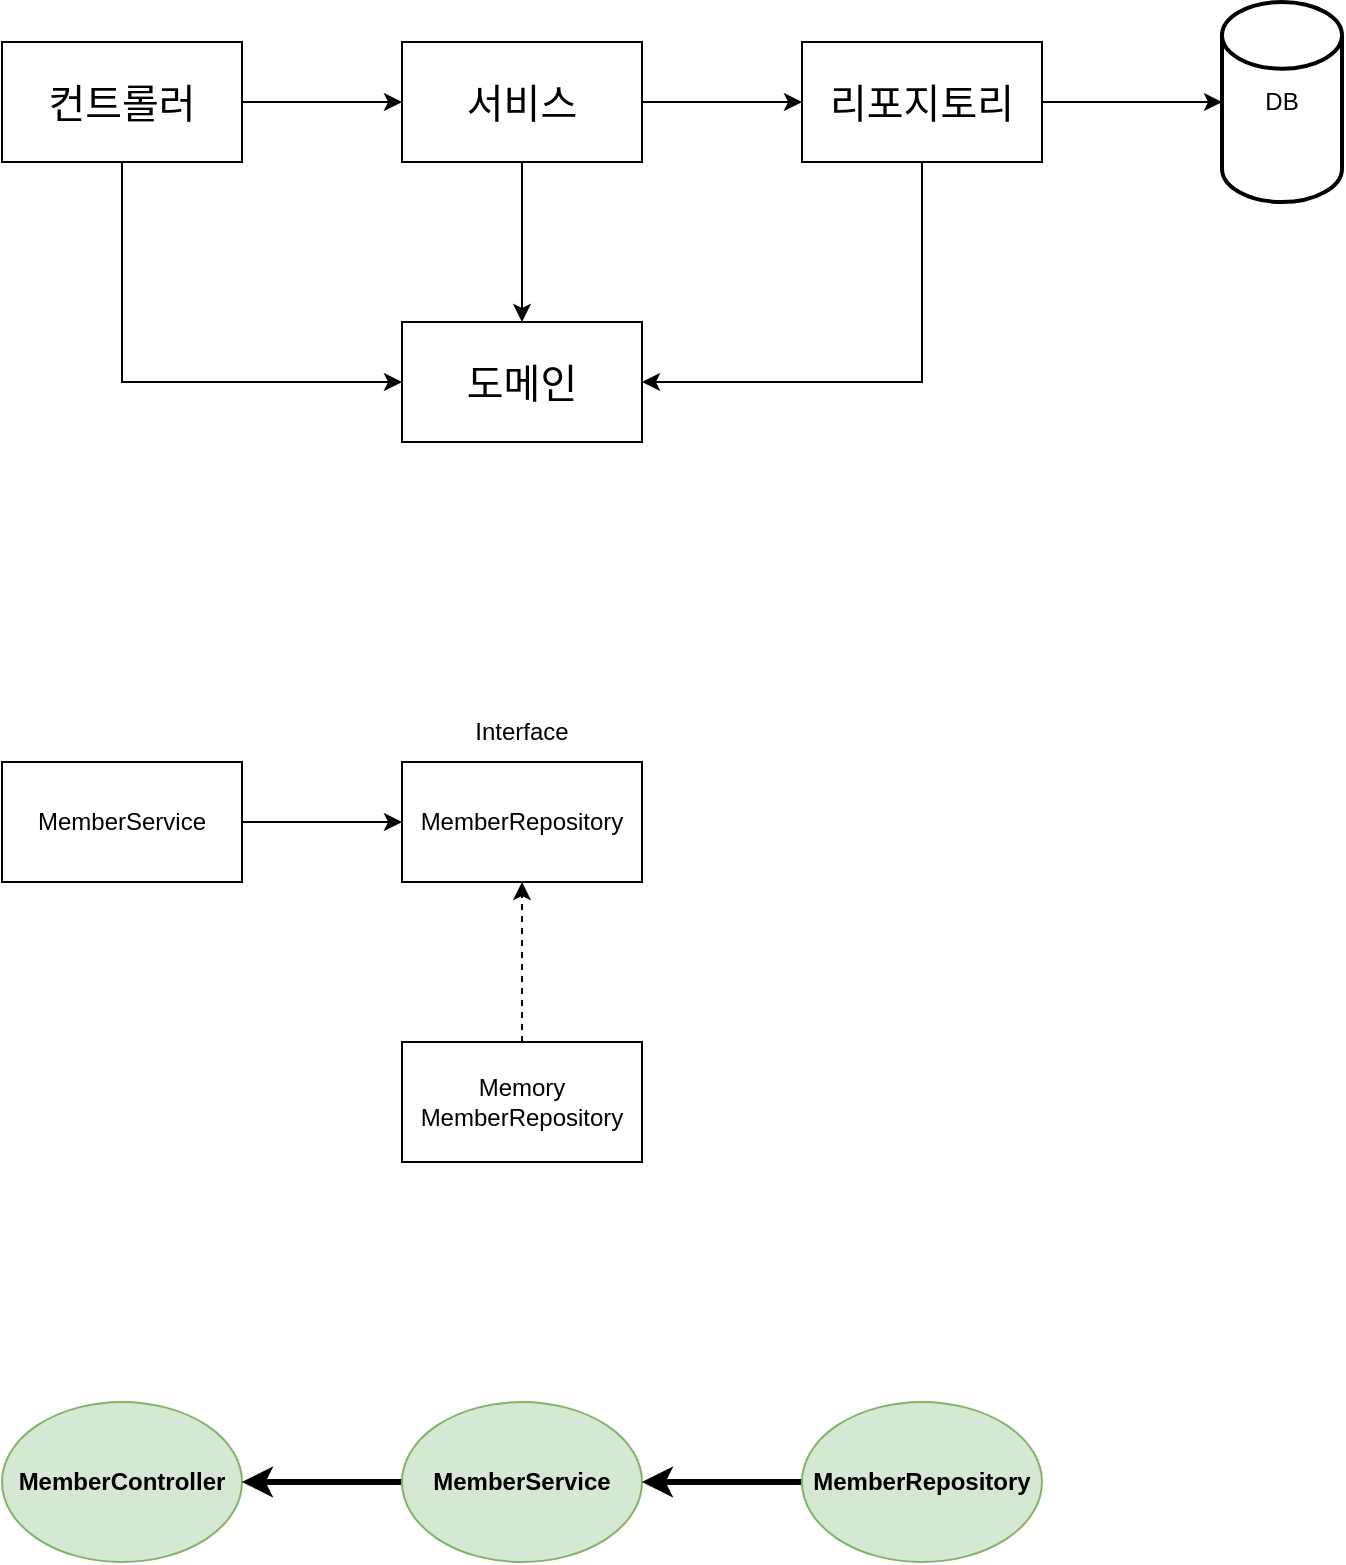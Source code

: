 <mxfile version="26.0.4">
  <diagram name="페이지-1" id="MFb8aZQvWeoVzMCZgMdP">
    <mxGraphModel dx="1434" dy="854" grid="1" gridSize="10" guides="1" tooltips="1" connect="1" arrows="1" fold="1" page="1" pageScale="1" pageWidth="827" pageHeight="1169" math="0" shadow="0">
      <root>
        <mxCell id="0" />
        <mxCell id="1" parent="0" />
        <mxCell id="mmqsa7wmzlAlrVzIwqrk-3" value="" style="edgeStyle=orthogonalEdgeStyle;rounded=0;orthogonalLoop=1;jettySize=auto;html=1;" parent="1" source="mmqsa7wmzlAlrVzIwqrk-1" target="mmqsa7wmzlAlrVzIwqrk-2" edge="1">
          <mxGeometry relative="1" as="geometry" />
        </mxCell>
        <mxCell id="mmqsa7wmzlAlrVzIwqrk-8" style="edgeStyle=orthogonalEdgeStyle;rounded=0;orthogonalLoop=1;jettySize=auto;html=1;exitX=0.5;exitY=1;exitDx=0;exitDy=0;entryX=0;entryY=0.5;entryDx=0;entryDy=0;" parent="1" source="mmqsa7wmzlAlrVzIwqrk-1" target="mmqsa7wmzlAlrVzIwqrk-6" edge="1">
          <mxGeometry relative="1" as="geometry" />
        </mxCell>
        <mxCell id="mmqsa7wmzlAlrVzIwqrk-1" value="&lt;font style=&quot;font-size: 20px;&quot;&gt;컨트롤러&lt;/font&gt;" style="rounded=0;whiteSpace=wrap;html=1;" parent="1" vertex="1">
          <mxGeometry x="80" y="240" width="120" height="60" as="geometry" />
        </mxCell>
        <mxCell id="mmqsa7wmzlAlrVzIwqrk-5" value="" style="edgeStyle=orthogonalEdgeStyle;rounded=0;orthogonalLoop=1;jettySize=auto;html=1;" parent="1" source="mmqsa7wmzlAlrVzIwqrk-2" target="mmqsa7wmzlAlrVzIwqrk-4" edge="1">
          <mxGeometry relative="1" as="geometry" />
        </mxCell>
        <mxCell id="mmqsa7wmzlAlrVzIwqrk-7" value="" style="edgeStyle=orthogonalEdgeStyle;rounded=0;orthogonalLoop=1;jettySize=auto;html=1;" parent="1" source="mmqsa7wmzlAlrVzIwqrk-2" target="mmqsa7wmzlAlrVzIwqrk-6" edge="1">
          <mxGeometry relative="1" as="geometry" />
        </mxCell>
        <mxCell id="mmqsa7wmzlAlrVzIwqrk-2" value="&lt;font style=&quot;font-size: 20px;&quot;&gt;서비스&lt;/font&gt;" style="rounded=0;whiteSpace=wrap;html=1;" parent="1" vertex="1">
          <mxGeometry x="280" y="240" width="120" height="60" as="geometry" />
        </mxCell>
        <mxCell id="mmqsa7wmzlAlrVzIwqrk-10" style="edgeStyle=orthogonalEdgeStyle;rounded=0;orthogonalLoop=1;jettySize=auto;html=1;exitX=0.5;exitY=1;exitDx=0;exitDy=0;entryX=1;entryY=0.5;entryDx=0;entryDy=0;" parent="1" source="mmqsa7wmzlAlrVzIwqrk-4" target="mmqsa7wmzlAlrVzIwqrk-6" edge="1">
          <mxGeometry relative="1" as="geometry" />
        </mxCell>
        <mxCell id="mmqsa7wmzlAlrVzIwqrk-4" value="&lt;font style=&quot;font-size: 20px;&quot;&gt;리포지토리&lt;/font&gt;" style="rounded=0;whiteSpace=wrap;html=1;" parent="1" vertex="1">
          <mxGeometry x="480" y="240" width="120" height="60" as="geometry" />
        </mxCell>
        <mxCell id="mmqsa7wmzlAlrVzIwqrk-6" value="&lt;font style=&quot;font-size: 20px;&quot;&gt;도메인&lt;/font&gt;" style="rounded=0;whiteSpace=wrap;html=1;" parent="1" vertex="1">
          <mxGeometry x="280" y="380" width="120" height="60" as="geometry" />
        </mxCell>
        <mxCell id="mmqsa7wmzlAlrVzIwqrk-11" value="DB" style="strokeWidth=2;html=1;shape=mxgraph.flowchart.database;whiteSpace=wrap;" parent="1" vertex="1">
          <mxGeometry x="690" y="220" width="60" height="100" as="geometry" />
        </mxCell>
        <mxCell id="mmqsa7wmzlAlrVzIwqrk-12" style="edgeStyle=orthogonalEdgeStyle;rounded=0;orthogonalLoop=1;jettySize=auto;html=1;exitX=1;exitY=0.5;exitDx=0;exitDy=0;entryX=0;entryY=0.5;entryDx=0;entryDy=0;entryPerimeter=0;" parent="1" source="mmqsa7wmzlAlrVzIwqrk-4" target="mmqsa7wmzlAlrVzIwqrk-11" edge="1">
          <mxGeometry relative="1" as="geometry" />
        </mxCell>
        <mxCell id="HjPG7o08bH9SylwkRu-I-3" value="" style="edgeStyle=orthogonalEdgeStyle;rounded=0;orthogonalLoop=1;jettySize=auto;html=1;" parent="1" source="HjPG7o08bH9SylwkRu-I-1" target="HjPG7o08bH9SylwkRu-I-2" edge="1">
          <mxGeometry relative="1" as="geometry" />
        </mxCell>
        <mxCell id="HjPG7o08bH9SylwkRu-I-1" value="MemberService" style="rounded=0;whiteSpace=wrap;html=1;" parent="1" vertex="1">
          <mxGeometry x="80" y="600" width="120" height="60" as="geometry" />
        </mxCell>
        <mxCell id="HjPG7o08bH9SylwkRu-I-2" value="MemberRepository" style="whiteSpace=wrap;html=1;rounded=0;" parent="1" vertex="1">
          <mxGeometry x="280" y="600" width="120" height="60" as="geometry" />
        </mxCell>
        <mxCell id="HjPG7o08bH9SylwkRu-I-5" style="edgeStyle=orthogonalEdgeStyle;rounded=0;orthogonalLoop=1;jettySize=auto;html=1;entryX=0.5;entryY=1;entryDx=0;entryDy=0;dashed=1;" parent="1" source="HjPG7o08bH9SylwkRu-I-4" target="HjPG7o08bH9SylwkRu-I-2" edge="1">
          <mxGeometry relative="1" as="geometry" />
        </mxCell>
        <mxCell id="HjPG7o08bH9SylwkRu-I-4" value="Memory&lt;div&gt;MemberRepository&lt;/div&gt;" style="rounded=0;whiteSpace=wrap;html=1;" parent="1" vertex="1">
          <mxGeometry x="280" y="740" width="120" height="60" as="geometry" />
        </mxCell>
        <mxCell id="HjPG7o08bH9SylwkRu-I-6" value="Interface" style="text;html=1;align=center;verticalAlign=middle;whiteSpace=wrap;rounded=0;" parent="1" vertex="1">
          <mxGeometry x="310" y="570" width="60" height="30" as="geometry" />
        </mxCell>
        <mxCell id="ATWH_mVFPBU5D2RGYxRN-1" value="&lt;b&gt;MemberController&lt;/b&gt;" style="ellipse;whiteSpace=wrap;html=1;fillColor=#d5e8d4;strokeColor=#82b366;" vertex="1" parent="1">
          <mxGeometry x="80" y="920" width="120" height="80" as="geometry" />
        </mxCell>
        <mxCell id="ATWH_mVFPBU5D2RGYxRN-8" style="edgeStyle=orthogonalEdgeStyle;rounded=0;orthogonalLoop=1;jettySize=auto;html=1;exitX=0;exitY=0.5;exitDx=0;exitDy=0;strokeWidth=3;" edge="1" parent="1" source="ATWH_mVFPBU5D2RGYxRN-3" target="ATWH_mVFPBU5D2RGYxRN-1">
          <mxGeometry relative="1" as="geometry" />
        </mxCell>
        <mxCell id="ATWH_mVFPBU5D2RGYxRN-3" value="&lt;b&gt;MemberService&lt;/b&gt;" style="ellipse;whiteSpace=wrap;html=1;fillColor=#d5e8d4;strokeColor=#82b366;" vertex="1" parent="1">
          <mxGeometry x="280" y="920" width="120" height="80" as="geometry" />
        </mxCell>
        <mxCell id="ATWH_mVFPBU5D2RGYxRN-7" style="edgeStyle=orthogonalEdgeStyle;rounded=0;orthogonalLoop=1;jettySize=auto;html=1;exitX=0;exitY=0.5;exitDx=0;exitDy=0;entryX=1;entryY=0.5;entryDx=0;entryDy=0;strokeWidth=3;" edge="1" parent="1" source="ATWH_mVFPBU5D2RGYxRN-5" target="ATWH_mVFPBU5D2RGYxRN-3">
          <mxGeometry relative="1" as="geometry" />
        </mxCell>
        <mxCell id="ATWH_mVFPBU5D2RGYxRN-5" value="&lt;b&gt;MemberRepository&lt;/b&gt;" style="ellipse;whiteSpace=wrap;html=1;fillColor=#d5e8d4;strokeColor=#82b366;" vertex="1" parent="1">
          <mxGeometry x="480" y="920" width="120" height="80" as="geometry" />
        </mxCell>
      </root>
    </mxGraphModel>
  </diagram>
</mxfile>
